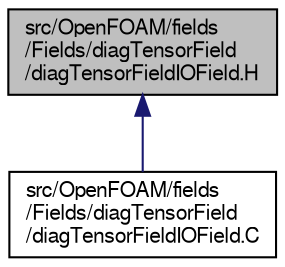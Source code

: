digraph "src/OpenFOAM/fields/Fields/diagTensorField/diagTensorFieldIOField.H"
{
  bgcolor="transparent";
  edge [fontname="FreeSans",fontsize="10",labelfontname="FreeSans",labelfontsize="10"];
  node [fontname="FreeSans",fontsize="10",shape=record];
  Node114 [label="src/OpenFOAM/fields\l/Fields/diagTensorField\l/diagTensorFieldIOField.H",height=0.2,width=0.4,color="black", fillcolor="grey75", style="filled", fontcolor="black"];
  Node114 -> Node115 [dir="back",color="midnightblue",fontsize="10",style="solid",fontname="FreeSans"];
  Node115 [label="src/OpenFOAM/fields\l/Fields/diagTensorField\l/diagTensorFieldIOField.C",height=0.2,width=0.4,color="black",URL="$a09548.html",tooltip="diagTensorField with IO. "];
}
